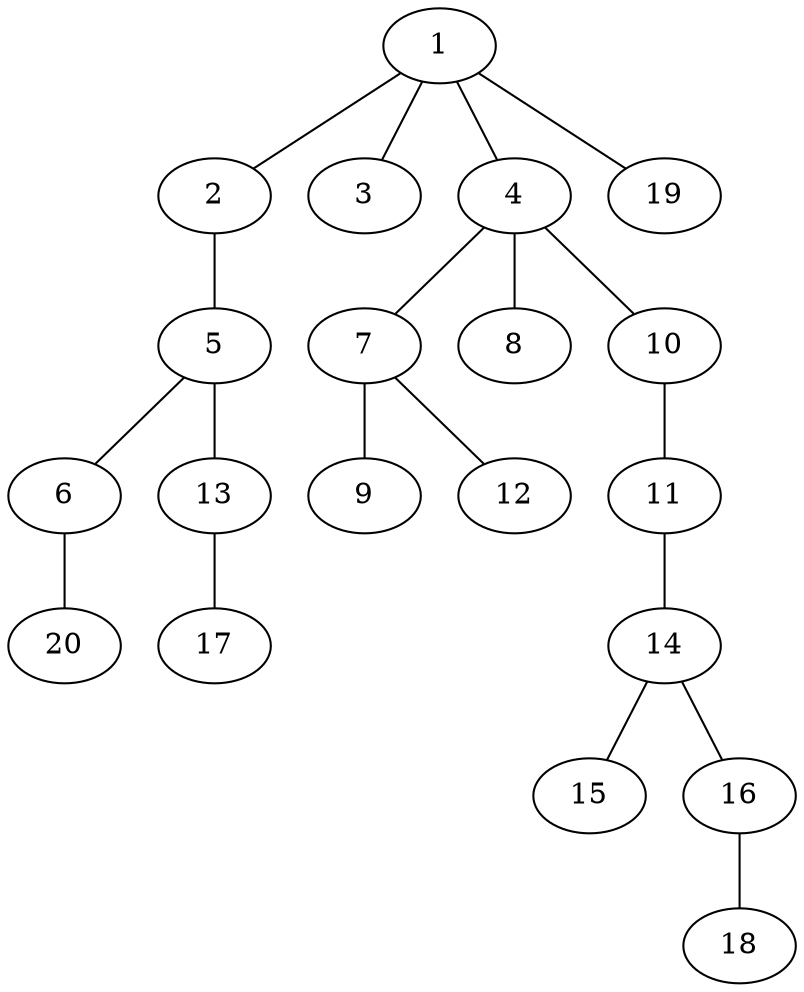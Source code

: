 graph graphname {1--2
1--3
1--4
1--19
2--5
4--7
4--8
4--10
5--6
5--13
6--20
7--9
7--12
10--11
11--14
13--17
14--15
14--16
16--18
}